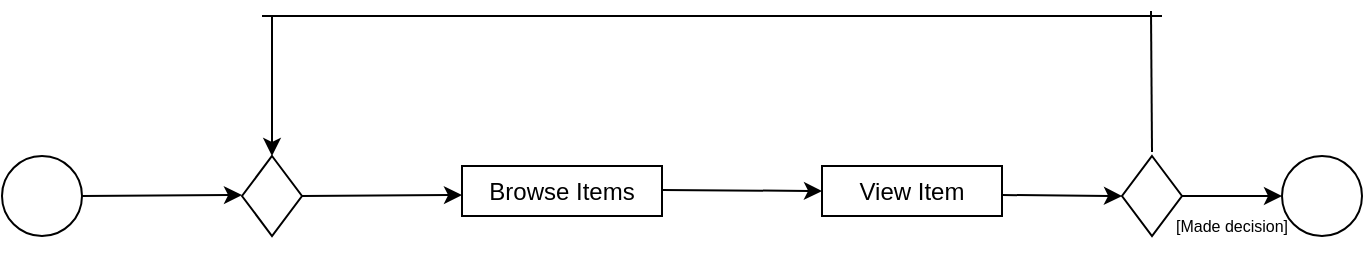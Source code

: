<mxfile version="21.8.0" type="github">
  <diagram name="Page-1" id="_MTYcoZ_pEvMErZoWSPA">
    <mxGraphModel dx="954" dy="574" grid="1" gridSize="10" guides="1" tooltips="1" connect="1" arrows="1" fold="1" page="1" pageScale="1" pageWidth="850" pageHeight="1100" math="0" shadow="0">
      <root>
        <mxCell id="0" />
        <mxCell id="1" parent="0" />
        <mxCell id="V4VUdm72Drd0ob-0342w-1" value="" style="ellipse;whiteSpace=wrap;html=1;" parent="1" vertex="1">
          <mxGeometry x="40" y="280" width="40" height="40" as="geometry" />
        </mxCell>
        <mxCell id="V4VUdm72Drd0ob-0342w-2" value="&lt;div&gt;Browse Items&lt;/div&gt;" style="rounded=0;whiteSpace=wrap;html=1;" parent="1" vertex="1">
          <mxGeometry x="270" y="285" width="100" height="25" as="geometry" />
        </mxCell>
        <mxCell id="V4VUdm72Drd0ob-0342w-3" value="" style="endArrow=classic;html=1;rounded=0;exitX=1;exitY=0.5;exitDx=0;exitDy=0;" parent="1" edge="1" source="d6Z9JfRjja-w33k6rZPQ-6">
          <mxGeometry width="50" height="50" relative="1" as="geometry">
            <mxPoint x="220" y="300" as="sourcePoint" />
            <mxPoint x="270" y="299.5" as="targetPoint" />
          </mxGeometry>
        </mxCell>
        <mxCell id="V4VUdm72Drd0ob-0342w-4" value="" style="endArrow=classic;html=1;rounded=0;entryX=0;entryY=0.5;entryDx=0;entryDy=0;exitX=1;exitY=0.5;exitDx=0;exitDy=0;" parent="1" edge="1" target="V4VUdm72Drd0ob-0342w-7" source="d6Z9JfRjja-w33k6rZPQ-2">
          <mxGeometry width="50" height="50" relative="1" as="geometry">
            <mxPoint x="640" y="300" as="sourcePoint" />
            <mxPoint x="670" y="299.5" as="targetPoint" />
          </mxGeometry>
        </mxCell>
        <mxCell id="V4VUdm72Drd0ob-0342w-7" value="" style="ellipse;whiteSpace=wrap;html=1;" parent="1" vertex="1">
          <mxGeometry x="680" y="280" width="40" height="40" as="geometry" />
        </mxCell>
        <mxCell id="d6Z9JfRjja-w33k6rZPQ-1" value="" style="endArrow=classic;html=1;rounded=0;entryX=0;entryY=0.5;entryDx=0;entryDy=0;" edge="1" parent="1" target="d6Z9JfRjja-w33k6rZPQ-2">
          <mxGeometry width="50" height="50" relative="1" as="geometry">
            <mxPoint x="540" y="299.5" as="sourcePoint" />
            <mxPoint x="590" y="299.5" as="targetPoint" />
          </mxGeometry>
        </mxCell>
        <mxCell id="d6Z9JfRjja-w33k6rZPQ-2" value="" style="rhombus;whiteSpace=wrap;html=1;" vertex="1" parent="1">
          <mxGeometry x="600" y="280" width="30" height="40" as="geometry" />
        </mxCell>
        <mxCell id="d6Z9JfRjja-w33k6rZPQ-3" value="View Item" style="rounded=0;whiteSpace=wrap;html=1;" vertex="1" parent="1">
          <mxGeometry x="450" y="285" width="90" height="25" as="geometry" />
        </mxCell>
        <mxCell id="d6Z9JfRjja-w33k6rZPQ-5" value="" style="endArrow=classic;html=1;rounded=0;entryX=0;entryY=0.5;entryDx=0;entryDy=0;" edge="1" parent="1" target="d6Z9JfRjja-w33k6rZPQ-3">
          <mxGeometry width="50" height="50" relative="1" as="geometry">
            <mxPoint x="370" y="297" as="sourcePoint" />
            <mxPoint x="420" y="297" as="targetPoint" />
          </mxGeometry>
        </mxCell>
        <mxCell id="d6Z9JfRjja-w33k6rZPQ-6" value="" style="rhombus;whiteSpace=wrap;html=1;" vertex="1" parent="1">
          <mxGeometry x="160" y="280" width="30" height="40" as="geometry" />
        </mxCell>
        <mxCell id="d6Z9JfRjja-w33k6rZPQ-8" value="" style="endArrow=classic;html=1;rounded=0;exitX=1;exitY=0.5;exitDx=0;exitDy=0;" edge="1" parent="1">
          <mxGeometry width="50" height="50" relative="1" as="geometry">
            <mxPoint x="80" y="300" as="sourcePoint" />
            <mxPoint x="160" y="299.5" as="targetPoint" />
          </mxGeometry>
        </mxCell>
        <mxCell id="d6Z9JfRjja-w33k6rZPQ-10" value="" style="endArrow=none;html=1;rounded=0;" edge="1" parent="1">
          <mxGeometry width="50" height="50" relative="1" as="geometry">
            <mxPoint x="615" y="278" as="sourcePoint" />
            <mxPoint x="614.5" y="207.5" as="targetPoint" />
          </mxGeometry>
        </mxCell>
        <mxCell id="d6Z9JfRjja-w33k6rZPQ-11" value="" style="endArrow=none;html=1;rounded=0;" edge="1" parent="1">
          <mxGeometry width="50" height="50" relative="1" as="geometry">
            <mxPoint x="170" y="210" as="sourcePoint" />
            <mxPoint x="620" y="210" as="targetPoint" />
          </mxGeometry>
        </mxCell>
        <mxCell id="d6Z9JfRjja-w33k6rZPQ-12" value="" style="endArrow=classic;html=1;rounded=0;entryX=0.5;entryY=0;entryDx=0;entryDy=0;" edge="1" parent="1" target="d6Z9JfRjja-w33k6rZPQ-6">
          <mxGeometry width="50" height="50" relative="1" as="geometry">
            <mxPoint x="175" y="210" as="sourcePoint" />
            <mxPoint x="230" y="160" as="targetPoint" />
          </mxGeometry>
        </mxCell>
        <mxCell id="d6Z9JfRjja-w33k6rZPQ-14" value="[Made decision]" style="text;html=1;strokeColor=none;fillColor=none;align=center;verticalAlign=middle;whiteSpace=wrap;rounded=0;fontSize=8;" vertex="1" parent="1">
          <mxGeometry x="610" y="300" width="90" height="30" as="geometry" />
        </mxCell>
      </root>
    </mxGraphModel>
  </diagram>
</mxfile>
